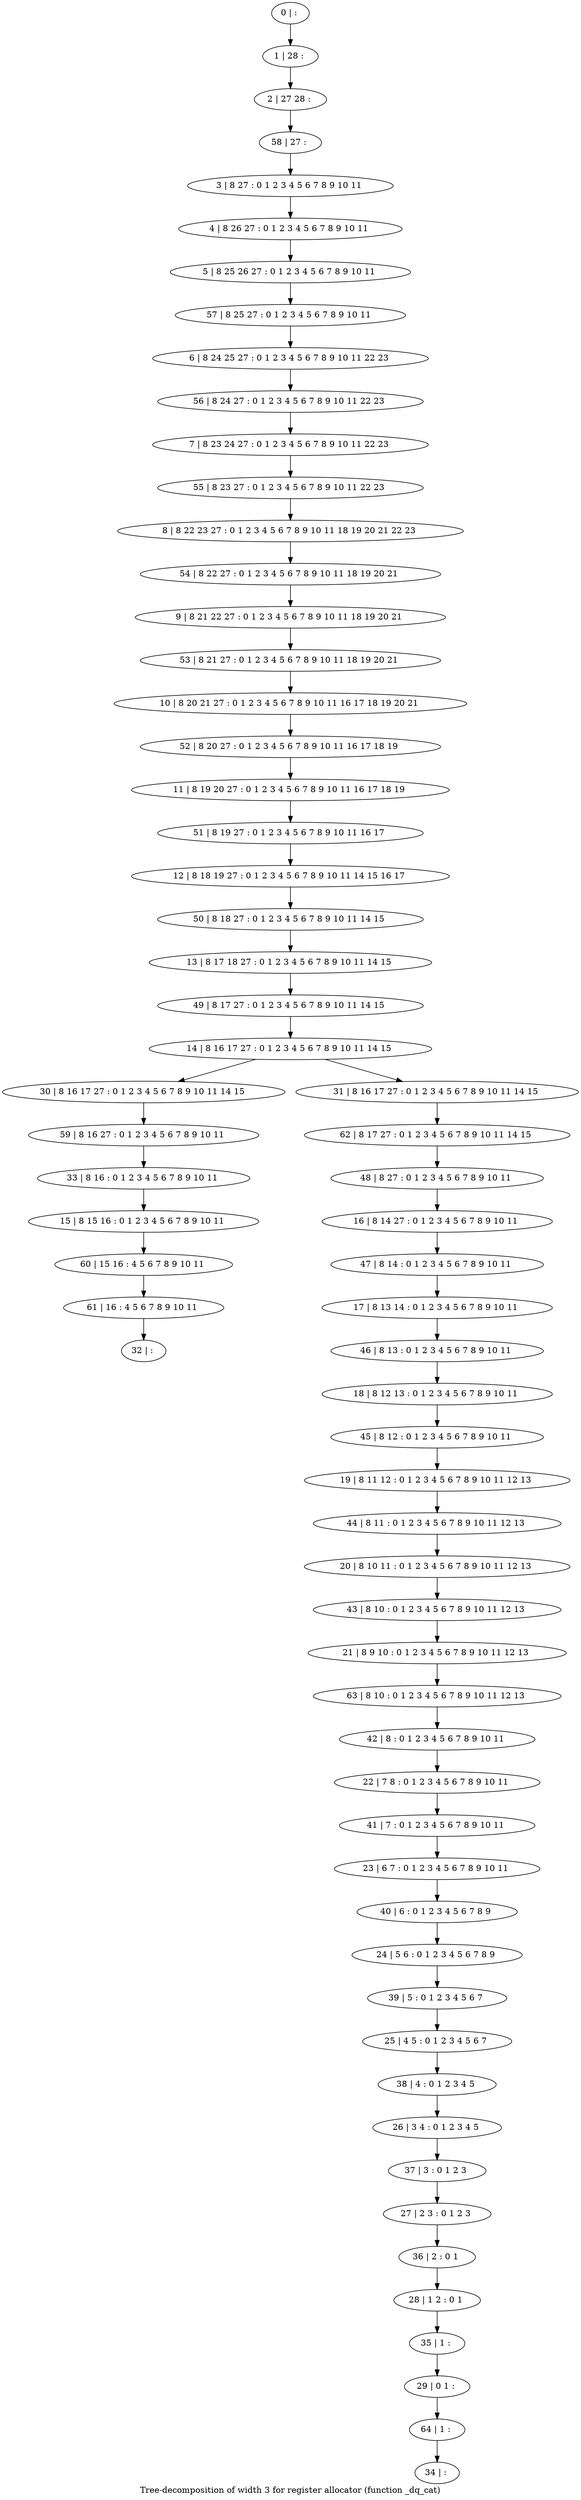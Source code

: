 digraph G {
graph [label="Tree-decomposition of width 3 for register allocator (function _dq_cat)"]
0[label="0 | : "];
1[label="1 | 28 : "];
2[label="2 | 27 28 : "];
3[label="3 | 8 27 : 0 1 2 3 4 5 6 7 8 9 10 11 "];
4[label="4 | 8 26 27 : 0 1 2 3 4 5 6 7 8 9 10 11 "];
5[label="5 | 8 25 26 27 : 0 1 2 3 4 5 6 7 8 9 10 11 "];
6[label="6 | 8 24 25 27 : 0 1 2 3 4 5 6 7 8 9 10 11 22 23 "];
7[label="7 | 8 23 24 27 : 0 1 2 3 4 5 6 7 8 9 10 11 22 23 "];
8[label="8 | 8 22 23 27 : 0 1 2 3 4 5 6 7 8 9 10 11 18 19 20 21 22 23 "];
9[label="9 | 8 21 22 27 : 0 1 2 3 4 5 6 7 8 9 10 11 18 19 20 21 "];
10[label="10 | 8 20 21 27 : 0 1 2 3 4 5 6 7 8 9 10 11 16 17 18 19 20 21 "];
11[label="11 | 8 19 20 27 : 0 1 2 3 4 5 6 7 8 9 10 11 16 17 18 19 "];
12[label="12 | 8 18 19 27 : 0 1 2 3 4 5 6 7 8 9 10 11 14 15 16 17 "];
13[label="13 | 8 17 18 27 : 0 1 2 3 4 5 6 7 8 9 10 11 14 15 "];
14[label="14 | 8 16 17 27 : 0 1 2 3 4 5 6 7 8 9 10 11 14 15 "];
15[label="15 | 8 15 16 : 0 1 2 3 4 5 6 7 8 9 10 11 "];
16[label="16 | 8 14 27 : 0 1 2 3 4 5 6 7 8 9 10 11 "];
17[label="17 | 8 13 14 : 0 1 2 3 4 5 6 7 8 9 10 11 "];
18[label="18 | 8 12 13 : 0 1 2 3 4 5 6 7 8 9 10 11 "];
19[label="19 | 8 11 12 : 0 1 2 3 4 5 6 7 8 9 10 11 12 13 "];
20[label="20 | 8 10 11 : 0 1 2 3 4 5 6 7 8 9 10 11 12 13 "];
21[label="21 | 8 9 10 : 0 1 2 3 4 5 6 7 8 9 10 11 12 13 "];
22[label="22 | 7 8 : 0 1 2 3 4 5 6 7 8 9 10 11 "];
23[label="23 | 6 7 : 0 1 2 3 4 5 6 7 8 9 10 11 "];
24[label="24 | 5 6 : 0 1 2 3 4 5 6 7 8 9 "];
25[label="25 | 4 5 : 0 1 2 3 4 5 6 7 "];
26[label="26 | 3 4 : 0 1 2 3 4 5 "];
27[label="27 | 2 3 : 0 1 2 3 "];
28[label="28 | 1 2 : 0 1 "];
29[label="29 | 0 1 : "];
30[label="30 | 8 16 17 27 : 0 1 2 3 4 5 6 7 8 9 10 11 14 15 "];
31[label="31 | 8 16 17 27 : 0 1 2 3 4 5 6 7 8 9 10 11 14 15 "];
32[label="32 | : "];
33[label="33 | 8 16 : 0 1 2 3 4 5 6 7 8 9 10 11 "];
34[label="34 | : "];
35[label="35 | 1 : "];
36[label="36 | 2 : 0 1 "];
37[label="37 | 3 : 0 1 2 3 "];
38[label="38 | 4 : 0 1 2 3 4 5 "];
39[label="39 | 5 : 0 1 2 3 4 5 6 7 "];
40[label="40 | 6 : 0 1 2 3 4 5 6 7 8 9 "];
41[label="41 | 7 : 0 1 2 3 4 5 6 7 8 9 10 11 "];
42[label="42 | 8 : 0 1 2 3 4 5 6 7 8 9 10 11 "];
43[label="43 | 8 10 : 0 1 2 3 4 5 6 7 8 9 10 11 12 13 "];
44[label="44 | 8 11 : 0 1 2 3 4 5 6 7 8 9 10 11 12 13 "];
45[label="45 | 8 12 : 0 1 2 3 4 5 6 7 8 9 10 11 "];
46[label="46 | 8 13 : 0 1 2 3 4 5 6 7 8 9 10 11 "];
47[label="47 | 8 14 : 0 1 2 3 4 5 6 7 8 9 10 11 "];
48[label="48 | 8 27 : 0 1 2 3 4 5 6 7 8 9 10 11 "];
49[label="49 | 8 17 27 : 0 1 2 3 4 5 6 7 8 9 10 11 14 15 "];
50[label="50 | 8 18 27 : 0 1 2 3 4 5 6 7 8 9 10 11 14 15 "];
51[label="51 | 8 19 27 : 0 1 2 3 4 5 6 7 8 9 10 11 16 17 "];
52[label="52 | 8 20 27 : 0 1 2 3 4 5 6 7 8 9 10 11 16 17 18 19 "];
53[label="53 | 8 21 27 : 0 1 2 3 4 5 6 7 8 9 10 11 18 19 20 21 "];
54[label="54 | 8 22 27 : 0 1 2 3 4 5 6 7 8 9 10 11 18 19 20 21 "];
55[label="55 | 8 23 27 : 0 1 2 3 4 5 6 7 8 9 10 11 22 23 "];
56[label="56 | 8 24 27 : 0 1 2 3 4 5 6 7 8 9 10 11 22 23 "];
57[label="57 | 8 25 27 : 0 1 2 3 4 5 6 7 8 9 10 11 "];
58[label="58 | 27 : "];
59[label="59 | 8 16 27 : 0 1 2 3 4 5 6 7 8 9 10 11 "];
60[label="60 | 15 16 : 4 5 6 7 8 9 10 11 "];
61[label="61 | 16 : 4 5 6 7 8 9 10 11 "];
62[label="62 | 8 17 27 : 0 1 2 3 4 5 6 7 8 9 10 11 14 15 "];
63[label="63 | 8 10 : 0 1 2 3 4 5 6 7 8 9 10 11 12 13 "];
64[label="64 | 1 : "];
0->1 ;
1->2 ;
3->4 ;
4->5 ;
14->30 ;
14->31 ;
33->15 ;
35->29 ;
28->35 ;
36->28 ;
27->36 ;
37->27 ;
26->37 ;
38->26 ;
25->38 ;
39->25 ;
24->39 ;
40->24 ;
23->40 ;
41->23 ;
22->41 ;
42->22 ;
43->21 ;
20->43 ;
44->20 ;
19->44 ;
45->19 ;
18->45 ;
46->18 ;
17->46 ;
47->17 ;
16->47 ;
48->16 ;
49->14 ;
13->49 ;
50->13 ;
12->50 ;
51->12 ;
11->51 ;
52->11 ;
10->52 ;
53->10 ;
9->53 ;
54->9 ;
8->54 ;
55->8 ;
7->55 ;
56->7 ;
6->56 ;
57->6 ;
5->57 ;
58->3 ;
2->58 ;
59->33 ;
30->59 ;
15->60 ;
61->32 ;
60->61 ;
62->48 ;
31->62 ;
63->42 ;
21->63 ;
64->34 ;
29->64 ;
}
